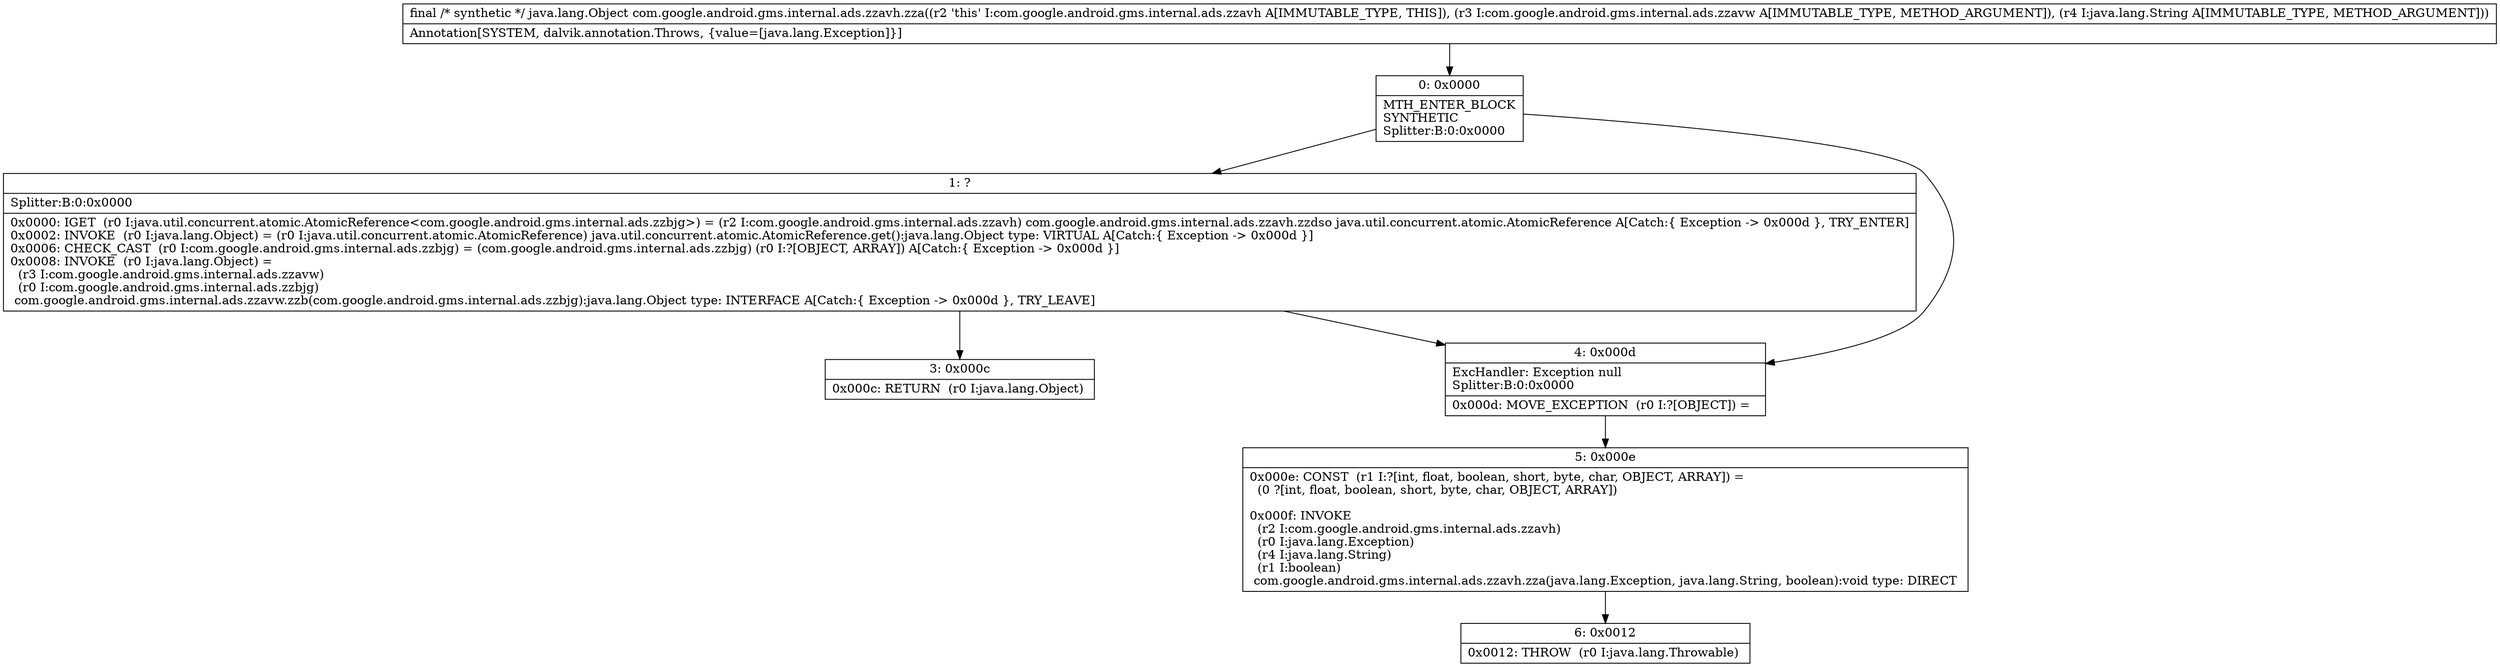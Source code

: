 digraph "CFG forcom.google.android.gms.internal.ads.zzavh.zza(Lcom\/google\/android\/gms\/internal\/ads\/zzavw;Ljava\/lang\/String;)Ljava\/lang\/Object;" {
Node_0 [shape=record,label="{0\:\ 0x0000|MTH_ENTER_BLOCK\lSYNTHETIC\lSplitter:B:0:0x0000\l}"];
Node_1 [shape=record,label="{1\:\ ?|Splitter:B:0:0x0000\l|0x0000: IGET  (r0 I:java.util.concurrent.atomic.AtomicReference\<com.google.android.gms.internal.ads.zzbjg\>) = (r2 I:com.google.android.gms.internal.ads.zzavh) com.google.android.gms.internal.ads.zzavh.zzdso java.util.concurrent.atomic.AtomicReference A[Catch:\{ Exception \-\> 0x000d \}, TRY_ENTER]\l0x0002: INVOKE  (r0 I:java.lang.Object) = (r0 I:java.util.concurrent.atomic.AtomicReference) java.util.concurrent.atomic.AtomicReference.get():java.lang.Object type: VIRTUAL A[Catch:\{ Exception \-\> 0x000d \}]\l0x0006: CHECK_CAST  (r0 I:com.google.android.gms.internal.ads.zzbjg) = (com.google.android.gms.internal.ads.zzbjg) (r0 I:?[OBJECT, ARRAY]) A[Catch:\{ Exception \-\> 0x000d \}]\l0x0008: INVOKE  (r0 I:java.lang.Object) = \l  (r3 I:com.google.android.gms.internal.ads.zzavw)\l  (r0 I:com.google.android.gms.internal.ads.zzbjg)\l com.google.android.gms.internal.ads.zzavw.zzb(com.google.android.gms.internal.ads.zzbjg):java.lang.Object type: INTERFACE A[Catch:\{ Exception \-\> 0x000d \}, TRY_LEAVE]\l}"];
Node_3 [shape=record,label="{3\:\ 0x000c|0x000c: RETURN  (r0 I:java.lang.Object) \l}"];
Node_4 [shape=record,label="{4\:\ 0x000d|ExcHandler: Exception null\lSplitter:B:0:0x0000\l|0x000d: MOVE_EXCEPTION  (r0 I:?[OBJECT]) =  \l}"];
Node_5 [shape=record,label="{5\:\ 0x000e|0x000e: CONST  (r1 I:?[int, float, boolean, short, byte, char, OBJECT, ARRAY]) = \l  (0 ?[int, float, boolean, short, byte, char, OBJECT, ARRAY])\l \l0x000f: INVOKE  \l  (r2 I:com.google.android.gms.internal.ads.zzavh)\l  (r0 I:java.lang.Exception)\l  (r4 I:java.lang.String)\l  (r1 I:boolean)\l com.google.android.gms.internal.ads.zzavh.zza(java.lang.Exception, java.lang.String, boolean):void type: DIRECT \l}"];
Node_6 [shape=record,label="{6\:\ 0x0012|0x0012: THROW  (r0 I:java.lang.Throwable) \l}"];
MethodNode[shape=record,label="{final \/* synthetic *\/ java.lang.Object com.google.android.gms.internal.ads.zzavh.zza((r2 'this' I:com.google.android.gms.internal.ads.zzavh A[IMMUTABLE_TYPE, THIS]), (r3 I:com.google.android.gms.internal.ads.zzavw A[IMMUTABLE_TYPE, METHOD_ARGUMENT]), (r4 I:java.lang.String A[IMMUTABLE_TYPE, METHOD_ARGUMENT]))  | Annotation[SYSTEM, dalvik.annotation.Throws, \{value=[java.lang.Exception]\}]\l}"];
MethodNode -> Node_0;
Node_0 -> Node_1;
Node_0 -> Node_4;
Node_1 -> Node_4;
Node_1 -> Node_3;
Node_4 -> Node_5;
Node_5 -> Node_6;
}

